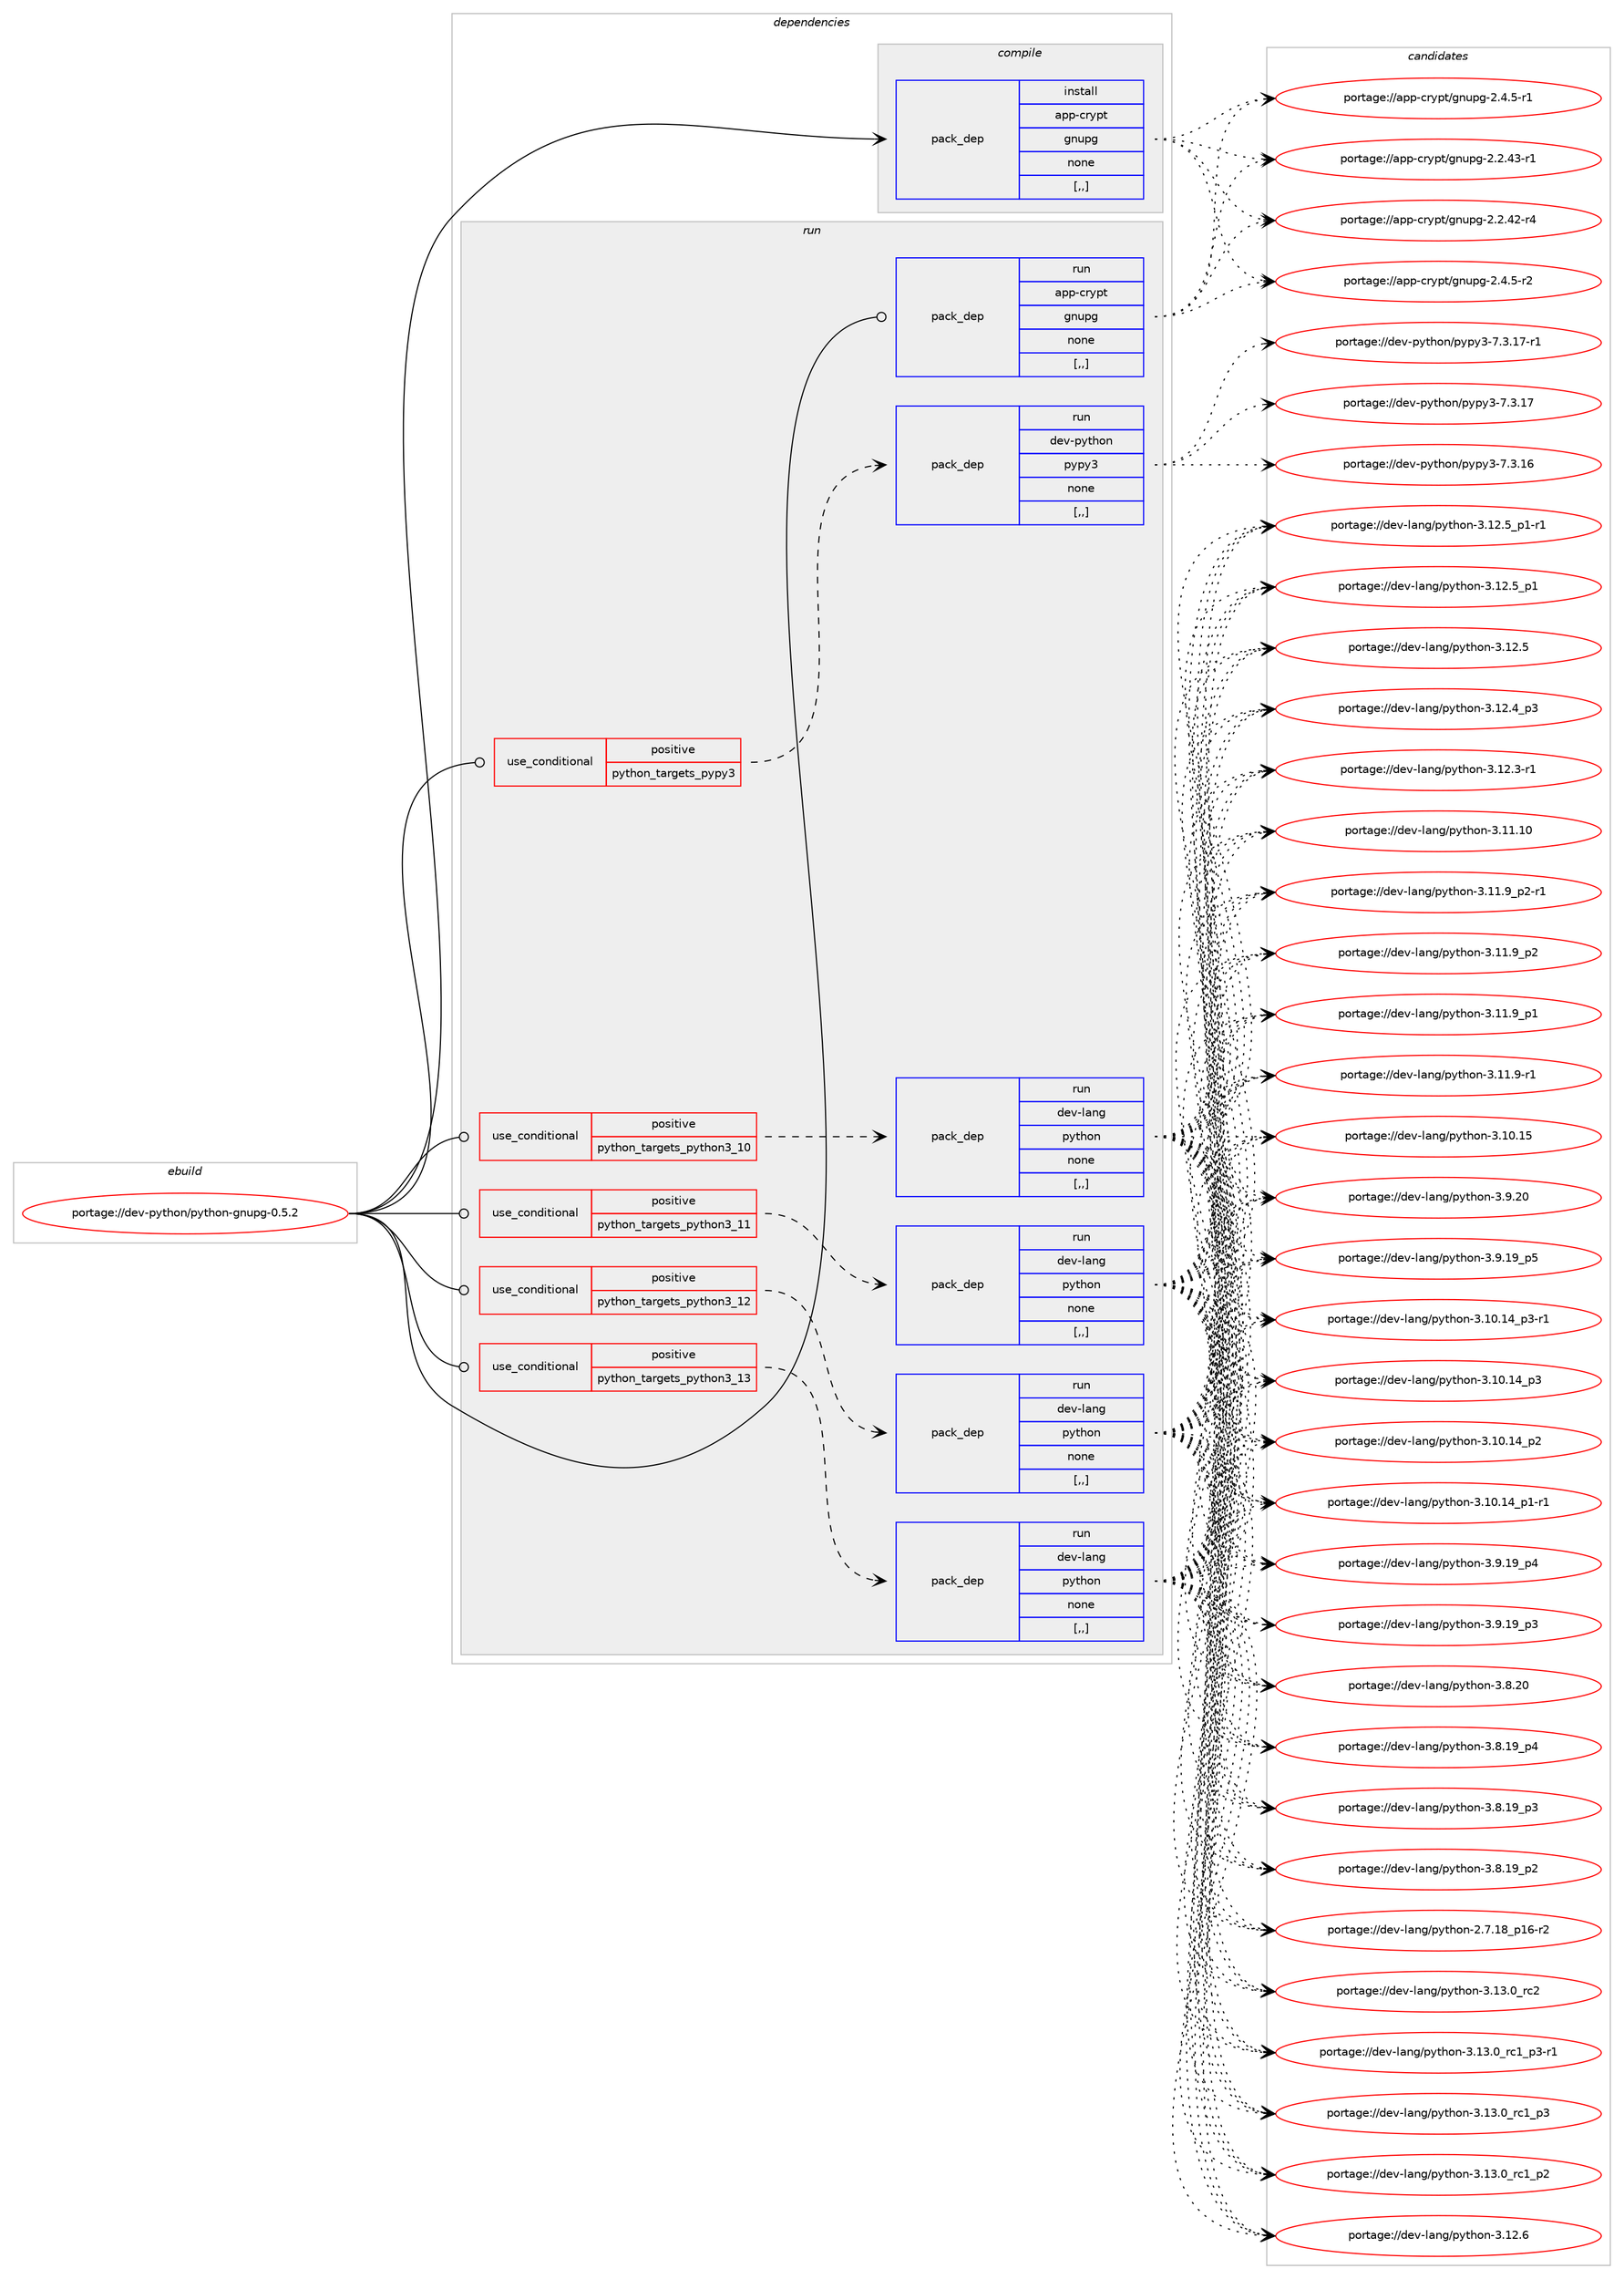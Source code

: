 digraph prolog {

# *************
# Graph options
# *************

newrank=true;
concentrate=true;
compound=true;
graph [rankdir=LR,fontname=Helvetica,fontsize=10,ranksep=1.5];#, ranksep=2.5, nodesep=0.2];
edge  [arrowhead=vee];
node  [fontname=Helvetica,fontsize=10];

# **********
# The ebuild
# **********

subgraph cluster_leftcol {
color=gray;
label=<<i>ebuild</i>>;
id [label="portage://dev-python/python-gnupg-0.5.2", color=red, width=4, href="../dev-python/python-gnupg-0.5.2.svg"];
}

# ****************
# The dependencies
# ****************

subgraph cluster_midcol {
color=gray;
label=<<i>dependencies</i>>;
subgraph cluster_compile {
fillcolor="#eeeeee";
style=filled;
label=<<i>compile</i>>;
subgraph pack481406 {
dependency655114 [label=<<TABLE BORDER="0" CELLBORDER="1" CELLSPACING="0" CELLPADDING="4" WIDTH="220"><TR><TD ROWSPAN="6" CELLPADDING="30">pack_dep</TD></TR><TR><TD WIDTH="110">install</TD></TR><TR><TD>app-crypt</TD></TR><TR><TD>gnupg</TD></TR><TR><TD>none</TD></TR><TR><TD>[,,]</TD></TR></TABLE>>, shape=none, color=blue];
}
id:e -> dependency655114:w [weight=20,style="solid",arrowhead="vee"];
}
subgraph cluster_compileandrun {
fillcolor="#eeeeee";
style=filled;
label=<<i>compile and run</i>>;
}
subgraph cluster_run {
fillcolor="#eeeeee";
style=filled;
label=<<i>run</i>>;
subgraph cond168850 {
dependency655115 [label=<<TABLE BORDER="0" CELLBORDER="1" CELLSPACING="0" CELLPADDING="4"><TR><TD ROWSPAN="3" CELLPADDING="10">use_conditional</TD></TR><TR><TD>positive</TD></TR><TR><TD>python_targets_pypy3</TD></TR></TABLE>>, shape=none, color=red];
subgraph pack481407 {
dependency655116 [label=<<TABLE BORDER="0" CELLBORDER="1" CELLSPACING="0" CELLPADDING="4" WIDTH="220"><TR><TD ROWSPAN="6" CELLPADDING="30">pack_dep</TD></TR><TR><TD WIDTH="110">run</TD></TR><TR><TD>dev-python</TD></TR><TR><TD>pypy3</TD></TR><TR><TD>none</TD></TR><TR><TD>[,,]</TD></TR></TABLE>>, shape=none, color=blue];
}
dependency655115:e -> dependency655116:w [weight=20,style="dashed",arrowhead="vee"];
}
id:e -> dependency655115:w [weight=20,style="solid",arrowhead="odot"];
subgraph cond168851 {
dependency655117 [label=<<TABLE BORDER="0" CELLBORDER="1" CELLSPACING="0" CELLPADDING="4"><TR><TD ROWSPAN="3" CELLPADDING="10">use_conditional</TD></TR><TR><TD>positive</TD></TR><TR><TD>python_targets_python3_10</TD></TR></TABLE>>, shape=none, color=red];
subgraph pack481408 {
dependency655118 [label=<<TABLE BORDER="0" CELLBORDER="1" CELLSPACING="0" CELLPADDING="4" WIDTH="220"><TR><TD ROWSPAN="6" CELLPADDING="30">pack_dep</TD></TR><TR><TD WIDTH="110">run</TD></TR><TR><TD>dev-lang</TD></TR><TR><TD>python</TD></TR><TR><TD>none</TD></TR><TR><TD>[,,]</TD></TR></TABLE>>, shape=none, color=blue];
}
dependency655117:e -> dependency655118:w [weight=20,style="dashed",arrowhead="vee"];
}
id:e -> dependency655117:w [weight=20,style="solid",arrowhead="odot"];
subgraph cond168852 {
dependency655119 [label=<<TABLE BORDER="0" CELLBORDER="1" CELLSPACING="0" CELLPADDING="4"><TR><TD ROWSPAN="3" CELLPADDING="10">use_conditional</TD></TR><TR><TD>positive</TD></TR><TR><TD>python_targets_python3_11</TD></TR></TABLE>>, shape=none, color=red];
subgraph pack481409 {
dependency655120 [label=<<TABLE BORDER="0" CELLBORDER="1" CELLSPACING="0" CELLPADDING="4" WIDTH="220"><TR><TD ROWSPAN="6" CELLPADDING="30">pack_dep</TD></TR><TR><TD WIDTH="110">run</TD></TR><TR><TD>dev-lang</TD></TR><TR><TD>python</TD></TR><TR><TD>none</TD></TR><TR><TD>[,,]</TD></TR></TABLE>>, shape=none, color=blue];
}
dependency655119:e -> dependency655120:w [weight=20,style="dashed",arrowhead="vee"];
}
id:e -> dependency655119:w [weight=20,style="solid",arrowhead="odot"];
subgraph cond168853 {
dependency655121 [label=<<TABLE BORDER="0" CELLBORDER="1" CELLSPACING="0" CELLPADDING="4"><TR><TD ROWSPAN="3" CELLPADDING="10">use_conditional</TD></TR><TR><TD>positive</TD></TR><TR><TD>python_targets_python3_12</TD></TR></TABLE>>, shape=none, color=red];
subgraph pack481410 {
dependency655122 [label=<<TABLE BORDER="0" CELLBORDER="1" CELLSPACING="0" CELLPADDING="4" WIDTH="220"><TR><TD ROWSPAN="6" CELLPADDING="30">pack_dep</TD></TR><TR><TD WIDTH="110">run</TD></TR><TR><TD>dev-lang</TD></TR><TR><TD>python</TD></TR><TR><TD>none</TD></TR><TR><TD>[,,]</TD></TR></TABLE>>, shape=none, color=blue];
}
dependency655121:e -> dependency655122:w [weight=20,style="dashed",arrowhead="vee"];
}
id:e -> dependency655121:w [weight=20,style="solid",arrowhead="odot"];
subgraph cond168854 {
dependency655123 [label=<<TABLE BORDER="0" CELLBORDER="1" CELLSPACING="0" CELLPADDING="4"><TR><TD ROWSPAN="3" CELLPADDING="10">use_conditional</TD></TR><TR><TD>positive</TD></TR><TR><TD>python_targets_python3_13</TD></TR></TABLE>>, shape=none, color=red];
subgraph pack481411 {
dependency655124 [label=<<TABLE BORDER="0" CELLBORDER="1" CELLSPACING="0" CELLPADDING="4" WIDTH="220"><TR><TD ROWSPAN="6" CELLPADDING="30">pack_dep</TD></TR><TR><TD WIDTH="110">run</TD></TR><TR><TD>dev-lang</TD></TR><TR><TD>python</TD></TR><TR><TD>none</TD></TR><TR><TD>[,,]</TD></TR></TABLE>>, shape=none, color=blue];
}
dependency655123:e -> dependency655124:w [weight=20,style="dashed",arrowhead="vee"];
}
id:e -> dependency655123:w [weight=20,style="solid",arrowhead="odot"];
subgraph pack481412 {
dependency655125 [label=<<TABLE BORDER="0" CELLBORDER="1" CELLSPACING="0" CELLPADDING="4" WIDTH="220"><TR><TD ROWSPAN="6" CELLPADDING="30">pack_dep</TD></TR><TR><TD WIDTH="110">run</TD></TR><TR><TD>app-crypt</TD></TR><TR><TD>gnupg</TD></TR><TR><TD>none</TD></TR><TR><TD>[,,]</TD></TR></TABLE>>, shape=none, color=blue];
}
id:e -> dependency655125:w [weight=20,style="solid",arrowhead="odot"];
}
}

# **************
# The candidates
# **************

subgraph cluster_choices {
rank=same;
color=gray;
label=<<i>candidates</i>>;

subgraph choice481406 {
color=black;
nodesep=1;
choice971121124599114121112116471031101171121034550465246534511450 [label="portage://app-crypt/gnupg-2.4.5-r2", color=red, width=4,href="../app-crypt/gnupg-2.4.5-r2.svg"];
choice971121124599114121112116471031101171121034550465246534511449 [label="portage://app-crypt/gnupg-2.4.5-r1", color=red, width=4,href="../app-crypt/gnupg-2.4.5-r1.svg"];
choice97112112459911412111211647103110117112103455046504652514511449 [label="portage://app-crypt/gnupg-2.2.43-r1", color=red, width=4,href="../app-crypt/gnupg-2.2.43-r1.svg"];
choice97112112459911412111211647103110117112103455046504652504511452 [label="portage://app-crypt/gnupg-2.2.42-r4", color=red, width=4,href="../app-crypt/gnupg-2.2.42-r4.svg"];
dependency655114:e -> choice971121124599114121112116471031101171121034550465246534511450:w [style=dotted,weight="100"];
dependency655114:e -> choice971121124599114121112116471031101171121034550465246534511449:w [style=dotted,weight="100"];
dependency655114:e -> choice97112112459911412111211647103110117112103455046504652514511449:w [style=dotted,weight="100"];
dependency655114:e -> choice97112112459911412111211647103110117112103455046504652504511452:w [style=dotted,weight="100"];
}
subgraph choice481407 {
color=black;
nodesep=1;
choice100101118451121211161041111104711212111212151455546514649554511449 [label="portage://dev-python/pypy3-7.3.17-r1", color=red, width=4,href="../dev-python/pypy3-7.3.17-r1.svg"];
choice10010111845112121116104111110471121211121215145554651464955 [label="portage://dev-python/pypy3-7.3.17", color=red, width=4,href="../dev-python/pypy3-7.3.17.svg"];
choice10010111845112121116104111110471121211121215145554651464954 [label="portage://dev-python/pypy3-7.3.16", color=red, width=4,href="../dev-python/pypy3-7.3.16.svg"];
dependency655116:e -> choice100101118451121211161041111104711212111212151455546514649554511449:w [style=dotted,weight="100"];
dependency655116:e -> choice10010111845112121116104111110471121211121215145554651464955:w [style=dotted,weight="100"];
dependency655116:e -> choice10010111845112121116104111110471121211121215145554651464954:w [style=dotted,weight="100"];
}
subgraph choice481408 {
color=black;
nodesep=1;
choice10010111845108971101034711212111610411111045514649514648951149950 [label="portage://dev-lang/python-3.13.0_rc2", color=red, width=4,href="../dev-lang/python-3.13.0_rc2.svg"];
choice1001011184510897110103471121211161041111104551464951464895114994995112514511449 [label="portage://dev-lang/python-3.13.0_rc1_p3-r1", color=red, width=4,href="../dev-lang/python-3.13.0_rc1_p3-r1.svg"];
choice100101118451089711010347112121116104111110455146495146489511499499511251 [label="portage://dev-lang/python-3.13.0_rc1_p3", color=red, width=4,href="../dev-lang/python-3.13.0_rc1_p3.svg"];
choice100101118451089711010347112121116104111110455146495146489511499499511250 [label="portage://dev-lang/python-3.13.0_rc1_p2", color=red, width=4,href="../dev-lang/python-3.13.0_rc1_p2.svg"];
choice10010111845108971101034711212111610411111045514649504654 [label="portage://dev-lang/python-3.12.6", color=red, width=4,href="../dev-lang/python-3.12.6.svg"];
choice1001011184510897110103471121211161041111104551464950465395112494511449 [label="portage://dev-lang/python-3.12.5_p1-r1", color=red, width=4,href="../dev-lang/python-3.12.5_p1-r1.svg"];
choice100101118451089711010347112121116104111110455146495046539511249 [label="portage://dev-lang/python-3.12.5_p1", color=red, width=4,href="../dev-lang/python-3.12.5_p1.svg"];
choice10010111845108971101034711212111610411111045514649504653 [label="portage://dev-lang/python-3.12.5", color=red, width=4,href="../dev-lang/python-3.12.5.svg"];
choice100101118451089711010347112121116104111110455146495046529511251 [label="portage://dev-lang/python-3.12.4_p3", color=red, width=4,href="../dev-lang/python-3.12.4_p3.svg"];
choice100101118451089711010347112121116104111110455146495046514511449 [label="portage://dev-lang/python-3.12.3-r1", color=red, width=4,href="../dev-lang/python-3.12.3-r1.svg"];
choice1001011184510897110103471121211161041111104551464949464948 [label="portage://dev-lang/python-3.11.10", color=red, width=4,href="../dev-lang/python-3.11.10.svg"];
choice1001011184510897110103471121211161041111104551464949465795112504511449 [label="portage://dev-lang/python-3.11.9_p2-r1", color=red, width=4,href="../dev-lang/python-3.11.9_p2-r1.svg"];
choice100101118451089711010347112121116104111110455146494946579511250 [label="portage://dev-lang/python-3.11.9_p2", color=red, width=4,href="../dev-lang/python-3.11.9_p2.svg"];
choice100101118451089711010347112121116104111110455146494946579511249 [label="portage://dev-lang/python-3.11.9_p1", color=red, width=4,href="../dev-lang/python-3.11.9_p1.svg"];
choice100101118451089711010347112121116104111110455146494946574511449 [label="portage://dev-lang/python-3.11.9-r1", color=red, width=4,href="../dev-lang/python-3.11.9-r1.svg"];
choice1001011184510897110103471121211161041111104551464948464953 [label="portage://dev-lang/python-3.10.15", color=red, width=4,href="../dev-lang/python-3.10.15.svg"];
choice100101118451089711010347112121116104111110455146494846495295112514511449 [label="portage://dev-lang/python-3.10.14_p3-r1", color=red, width=4,href="../dev-lang/python-3.10.14_p3-r1.svg"];
choice10010111845108971101034711212111610411111045514649484649529511251 [label="portage://dev-lang/python-3.10.14_p3", color=red, width=4,href="../dev-lang/python-3.10.14_p3.svg"];
choice10010111845108971101034711212111610411111045514649484649529511250 [label="portage://dev-lang/python-3.10.14_p2", color=red, width=4,href="../dev-lang/python-3.10.14_p2.svg"];
choice100101118451089711010347112121116104111110455146494846495295112494511449 [label="portage://dev-lang/python-3.10.14_p1-r1", color=red, width=4,href="../dev-lang/python-3.10.14_p1-r1.svg"];
choice10010111845108971101034711212111610411111045514657465048 [label="portage://dev-lang/python-3.9.20", color=red, width=4,href="../dev-lang/python-3.9.20.svg"];
choice100101118451089711010347112121116104111110455146574649579511253 [label="portage://dev-lang/python-3.9.19_p5", color=red, width=4,href="../dev-lang/python-3.9.19_p5.svg"];
choice100101118451089711010347112121116104111110455146574649579511252 [label="portage://dev-lang/python-3.9.19_p4", color=red, width=4,href="../dev-lang/python-3.9.19_p4.svg"];
choice100101118451089711010347112121116104111110455146574649579511251 [label="portage://dev-lang/python-3.9.19_p3", color=red, width=4,href="../dev-lang/python-3.9.19_p3.svg"];
choice10010111845108971101034711212111610411111045514656465048 [label="portage://dev-lang/python-3.8.20", color=red, width=4,href="../dev-lang/python-3.8.20.svg"];
choice100101118451089711010347112121116104111110455146564649579511252 [label="portage://dev-lang/python-3.8.19_p4", color=red, width=4,href="../dev-lang/python-3.8.19_p4.svg"];
choice100101118451089711010347112121116104111110455146564649579511251 [label="portage://dev-lang/python-3.8.19_p3", color=red, width=4,href="../dev-lang/python-3.8.19_p3.svg"];
choice100101118451089711010347112121116104111110455146564649579511250 [label="portage://dev-lang/python-3.8.19_p2", color=red, width=4,href="../dev-lang/python-3.8.19_p2.svg"];
choice100101118451089711010347112121116104111110455046554649569511249544511450 [label="portage://dev-lang/python-2.7.18_p16-r2", color=red, width=4,href="../dev-lang/python-2.7.18_p16-r2.svg"];
dependency655118:e -> choice10010111845108971101034711212111610411111045514649514648951149950:w [style=dotted,weight="100"];
dependency655118:e -> choice1001011184510897110103471121211161041111104551464951464895114994995112514511449:w [style=dotted,weight="100"];
dependency655118:e -> choice100101118451089711010347112121116104111110455146495146489511499499511251:w [style=dotted,weight="100"];
dependency655118:e -> choice100101118451089711010347112121116104111110455146495146489511499499511250:w [style=dotted,weight="100"];
dependency655118:e -> choice10010111845108971101034711212111610411111045514649504654:w [style=dotted,weight="100"];
dependency655118:e -> choice1001011184510897110103471121211161041111104551464950465395112494511449:w [style=dotted,weight="100"];
dependency655118:e -> choice100101118451089711010347112121116104111110455146495046539511249:w [style=dotted,weight="100"];
dependency655118:e -> choice10010111845108971101034711212111610411111045514649504653:w [style=dotted,weight="100"];
dependency655118:e -> choice100101118451089711010347112121116104111110455146495046529511251:w [style=dotted,weight="100"];
dependency655118:e -> choice100101118451089711010347112121116104111110455146495046514511449:w [style=dotted,weight="100"];
dependency655118:e -> choice1001011184510897110103471121211161041111104551464949464948:w [style=dotted,weight="100"];
dependency655118:e -> choice1001011184510897110103471121211161041111104551464949465795112504511449:w [style=dotted,weight="100"];
dependency655118:e -> choice100101118451089711010347112121116104111110455146494946579511250:w [style=dotted,weight="100"];
dependency655118:e -> choice100101118451089711010347112121116104111110455146494946579511249:w [style=dotted,weight="100"];
dependency655118:e -> choice100101118451089711010347112121116104111110455146494946574511449:w [style=dotted,weight="100"];
dependency655118:e -> choice1001011184510897110103471121211161041111104551464948464953:w [style=dotted,weight="100"];
dependency655118:e -> choice100101118451089711010347112121116104111110455146494846495295112514511449:w [style=dotted,weight="100"];
dependency655118:e -> choice10010111845108971101034711212111610411111045514649484649529511251:w [style=dotted,weight="100"];
dependency655118:e -> choice10010111845108971101034711212111610411111045514649484649529511250:w [style=dotted,weight="100"];
dependency655118:e -> choice100101118451089711010347112121116104111110455146494846495295112494511449:w [style=dotted,weight="100"];
dependency655118:e -> choice10010111845108971101034711212111610411111045514657465048:w [style=dotted,weight="100"];
dependency655118:e -> choice100101118451089711010347112121116104111110455146574649579511253:w [style=dotted,weight="100"];
dependency655118:e -> choice100101118451089711010347112121116104111110455146574649579511252:w [style=dotted,weight="100"];
dependency655118:e -> choice100101118451089711010347112121116104111110455146574649579511251:w [style=dotted,weight="100"];
dependency655118:e -> choice10010111845108971101034711212111610411111045514656465048:w [style=dotted,weight="100"];
dependency655118:e -> choice100101118451089711010347112121116104111110455146564649579511252:w [style=dotted,weight="100"];
dependency655118:e -> choice100101118451089711010347112121116104111110455146564649579511251:w [style=dotted,weight="100"];
dependency655118:e -> choice100101118451089711010347112121116104111110455146564649579511250:w [style=dotted,weight="100"];
dependency655118:e -> choice100101118451089711010347112121116104111110455046554649569511249544511450:w [style=dotted,weight="100"];
}
subgraph choice481409 {
color=black;
nodesep=1;
choice10010111845108971101034711212111610411111045514649514648951149950 [label="portage://dev-lang/python-3.13.0_rc2", color=red, width=4,href="../dev-lang/python-3.13.0_rc2.svg"];
choice1001011184510897110103471121211161041111104551464951464895114994995112514511449 [label="portage://dev-lang/python-3.13.0_rc1_p3-r1", color=red, width=4,href="../dev-lang/python-3.13.0_rc1_p3-r1.svg"];
choice100101118451089711010347112121116104111110455146495146489511499499511251 [label="portage://dev-lang/python-3.13.0_rc1_p3", color=red, width=4,href="../dev-lang/python-3.13.0_rc1_p3.svg"];
choice100101118451089711010347112121116104111110455146495146489511499499511250 [label="portage://dev-lang/python-3.13.0_rc1_p2", color=red, width=4,href="../dev-lang/python-3.13.0_rc1_p2.svg"];
choice10010111845108971101034711212111610411111045514649504654 [label="portage://dev-lang/python-3.12.6", color=red, width=4,href="../dev-lang/python-3.12.6.svg"];
choice1001011184510897110103471121211161041111104551464950465395112494511449 [label="portage://dev-lang/python-3.12.5_p1-r1", color=red, width=4,href="../dev-lang/python-3.12.5_p1-r1.svg"];
choice100101118451089711010347112121116104111110455146495046539511249 [label="portage://dev-lang/python-3.12.5_p1", color=red, width=4,href="../dev-lang/python-3.12.5_p1.svg"];
choice10010111845108971101034711212111610411111045514649504653 [label="portage://dev-lang/python-3.12.5", color=red, width=4,href="../dev-lang/python-3.12.5.svg"];
choice100101118451089711010347112121116104111110455146495046529511251 [label="portage://dev-lang/python-3.12.4_p3", color=red, width=4,href="../dev-lang/python-3.12.4_p3.svg"];
choice100101118451089711010347112121116104111110455146495046514511449 [label="portage://dev-lang/python-3.12.3-r1", color=red, width=4,href="../dev-lang/python-3.12.3-r1.svg"];
choice1001011184510897110103471121211161041111104551464949464948 [label="portage://dev-lang/python-3.11.10", color=red, width=4,href="../dev-lang/python-3.11.10.svg"];
choice1001011184510897110103471121211161041111104551464949465795112504511449 [label="portage://dev-lang/python-3.11.9_p2-r1", color=red, width=4,href="../dev-lang/python-3.11.9_p2-r1.svg"];
choice100101118451089711010347112121116104111110455146494946579511250 [label="portage://dev-lang/python-3.11.9_p2", color=red, width=4,href="../dev-lang/python-3.11.9_p2.svg"];
choice100101118451089711010347112121116104111110455146494946579511249 [label="portage://dev-lang/python-3.11.9_p1", color=red, width=4,href="../dev-lang/python-3.11.9_p1.svg"];
choice100101118451089711010347112121116104111110455146494946574511449 [label="portage://dev-lang/python-3.11.9-r1", color=red, width=4,href="../dev-lang/python-3.11.9-r1.svg"];
choice1001011184510897110103471121211161041111104551464948464953 [label="portage://dev-lang/python-3.10.15", color=red, width=4,href="../dev-lang/python-3.10.15.svg"];
choice100101118451089711010347112121116104111110455146494846495295112514511449 [label="portage://dev-lang/python-3.10.14_p3-r1", color=red, width=4,href="../dev-lang/python-3.10.14_p3-r1.svg"];
choice10010111845108971101034711212111610411111045514649484649529511251 [label="portage://dev-lang/python-3.10.14_p3", color=red, width=4,href="../dev-lang/python-3.10.14_p3.svg"];
choice10010111845108971101034711212111610411111045514649484649529511250 [label="portage://dev-lang/python-3.10.14_p2", color=red, width=4,href="../dev-lang/python-3.10.14_p2.svg"];
choice100101118451089711010347112121116104111110455146494846495295112494511449 [label="portage://dev-lang/python-3.10.14_p1-r1", color=red, width=4,href="../dev-lang/python-3.10.14_p1-r1.svg"];
choice10010111845108971101034711212111610411111045514657465048 [label="portage://dev-lang/python-3.9.20", color=red, width=4,href="../dev-lang/python-3.9.20.svg"];
choice100101118451089711010347112121116104111110455146574649579511253 [label="portage://dev-lang/python-3.9.19_p5", color=red, width=4,href="../dev-lang/python-3.9.19_p5.svg"];
choice100101118451089711010347112121116104111110455146574649579511252 [label="portage://dev-lang/python-3.9.19_p4", color=red, width=4,href="../dev-lang/python-3.9.19_p4.svg"];
choice100101118451089711010347112121116104111110455146574649579511251 [label="portage://dev-lang/python-3.9.19_p3", color=red, width=4,href="../dev-lang/python-3.9.19_p3.svg"];
choice10010111845108971101034711212111610411111045514656465048 [label="portage://dev-lang/python-3.8.20", color=red, width=4,href="../dev-lang/python-3.8.20.svg"];
choice100101118451089711010347112121116104111110455146564649579511252 [label="portage://dev-lang/python-3.8.19_p4", color=red, width=4,href="../dev-lang/python-3.8.19_p4.svg"];
choice100101118451089711010347112121116104111110455146564649579511251 [label="portage://dev-lang/python-3.8.19_p3", color=red, width=4,href="../dev-lang/python-3.8.19_p3.svg"];
choice100101118451089711010347112121116104111110455146564649579511250 [label="portage://dev-lang/python-3.8.19_p2", color=red, width=4,href="../dev-lang/python-3.8.19_p2.svg"];
choice100101118451089711010347112121116104111110455046554649569511249544511450 [label="portage://dev-lang/python-2.7.18_p16-r2", color=red, width=4,href="../dev-lang/python-2.7.18_p16-r2.svg"];
dependency655120:e -> choice10010111845108971101034711212111610411111045514649514648951149950:w [style=dotted,weight="100"];
dependency655120:e -> choice1001011184510897110103471121211161041111104551464951464895114994995112514511449:w [style=dotted,weight="100"];
dependency655120:e -> choice100101118451089711010347112121116104111110455146495146489511499499511251:w [style=dotted,weight="100"];
dependency655120:e -> choice100101118451089711010347112121116104111110455146495146489511499499511250:w [style=dotted,weight="100"];
dependency655120:e -> choice10010111845108971101034711212111610411111045514649504654:w [style=dotted,weight="100"];
dependency655120:e -> choice1001011184510897110103471121211161041111104551464950465395112494511449:w [style=dotted,weight="100"];
dependency655120:e -> choice100101118451089711010347112121116104111110455146495046539511249:w [style=dotted,weight="100"];
dependency655120:e -> choice10010111845108971101034711212111610411111045514649504653:w [style=dotted,weight="100"];
dependency655120:e -> choice100101118451089711010347112121116104111110455146495046529511251:w [style=dotted,weight="100"];
dependency655120:e -> choice100101118451089711010347112121116104111110455146495046514511449:w [style=dotted,weight="100"];
dependency655120:e -> choice1001011184510897110103471121211161041111104551464949464948:w [style=dotted,weight="100"];
dependency655120:e -> choice1001011184510897110103471121211161041111104551464949465795112504511449:w [style=dotted,weight="100"];
dependency655120:e -> choice100101118451089711010347112121116104111110455146494946579511250:w [style=dotted,weight="100"];
dependency655120:e -> choice100101118451089711010347112121116104111110455146494946579511249:w [style=dotted,weight="100"];
dependency655120:e -> choice100101118451089711010347112121116104111110455146494946574511449:w [style=dotted,weight="100"];
dependency655120:e -> choice1001011184510897110103471121211161041111104551464948464953:w [style=dotted,weight="100"];
dependency655120:e -> choice100101118451089711010347112121116104111110455146494846495295112514511449:w [style=dotted,weight="100"];
dependency655120:e -> choice10010111845108971101034711212111610411111045514649484649529511251:w [style=dotted,weight="100"];
dependency655120:e -> choice10010111845108971101034711212111610411111045514649484649529511250:w [style=dotted,weight="100"];
dependency655120:e -> choice100101118451089711010347112121116104111110455146494846495295112494511449:w [style=dotted,weight="100"];
dependency655120:e -> choice10010111845108971101034711212111610411111045514657465048:w [style=dotted,weight="100"];
dependency655120:e -> choice100101118451089711010347112121116104111110455146574649579511253:w [style=dotted,weight="100"];
dependency655120:e -> choice100101118451089711010347112121116104111110455146574649579511252:w [style=dotted,weight="100"];
dependency655120:e -> choice100101118451089711010347112121116104111110455146574649579511251:w [style=dotted,weight="100"];
dependency655120:e -> choice10010111845108971101034711212111610411111045514656465048:w [style=dotted,weight="100"];
dependency655120:e -> choice100101118451089711010347112121116104111110455146564649579511252:w [style=dotted,weight="100"];
dependency655120:e -> choice100101118451089711010347112121116104111110455146564649579511251:w [style=dotted,weight="100"];
dependency655120:e -> choice100101118451089711010347112121116104111110455146564649579511250:w [style=dotted,weight="100"];
dependency655120:e -> choice100101118451089711010347112121116104111110455046554649569511249544511450:w [style=dotted,weight="100"];
}
subgraph choice481410 {
color=black;
nodesep=1;
choice10010111845108971101034711212111610411111045514649514648951149950 [label="portage://dev-lang/python-3.13.0_rc2", color=red, width=4,href="../dev-lang/python-3.13.0_rc2.svg"];
choice1001011184510897110103471121211161041111104551464951464895114994995112514511449 [label="portage://dev-lang/python-3.13.0_rc1_p3-r1", color=red, width=4,href="../dev-lang/python-3.13.0_rc1_p3-r1.svg"];
choice100101118451089711010347112121116104111110455146495146489511499499511251 [label="portage://dev-lang/python-3.13.0_rc1_p3", color=red, width=4,href="../dev-lang/python-3.13.0_rc1_p3.svg"];
choice100101118451089711010347112121116104111110455146495146489511499499511250 [label="portage://dev-lang/python-3.13.0_rc1_p2", color=red, width=4,href="../dev-lang/python-3.13.0_rc1_p2.svg"];
choice10010111845108971101034711212111610411111045514649504654 [label="portage://dev-lang/python-3.12.6", color=red, width=4,href="../dev-lang/python-3.12.6.svg"];
choice1001011184510897110103471121211161041111104551464950465395112494511449 [label="portage://dev-lang/python-3.12.5_p1-r1", color=red, width=4,href="../dev-lang/python-3.12.5_p1-r1.svg"];
choice100101118451089711010347112121116104111110455146495046539511249 [label="portage://dev-lang/python-3.12.5_p1", color=red, width=4,href="../dev-lang/python-3.12.5_p1.svg"];
choice10010111845108971101034711212111610411111045514649504653 [label="portage://dev-lang/python-3.12.5", color=red, width=4,href="../dev-lang/python-3.12.5.svg"];
choice100101118451089711010347112121116104111110455146495046529511251 [label="portage://dev-lang/python-3.12.4_p3", color=red, width=4,href="../dev-lang/python-3.12.4_p3.svg"];
choice100101118451089711010347112121116104111110455146495046514511449 [label="portage://dev-lang/python-3.12.3-r1", color=red, width=4,href="../dev-lang/python-3.12.3-r1.svg"];
choice1001011184510897110103471121211161041111104551464949464948 [label="portage://dev-lang/python-3.11.10", color=red, width=4,href="../dev-lang/python-3.11.10.svg"];
choice1001011184510897110103471121211161041111104551464949465795112504511449 [label="portage://dev-lang/python-3.11.9_p2-r1", color=red, width=4,href="../dev-lang/python-3.11.9_p2-r1.svg"];
choice100101118451089711010347112121116104111110455146494946579511250 [label="portage://dev-lang/python-3.11.9_p2", color=red, width=4,href="../dev-lang/python-3.11.9_p2.svg"];
choice100101118451089711010347112121116104111110455146494946579511249 [label="portage://dev-lang/python-3.11.9_p1", color=red, width=4,href="../dev-lang/python-3.11.9_p1.svg"];
choice100101118451089711010347112121116104111110455146494946574511449 [label="portage://dev-lang/python-3.11.9-r1", color=red, width=4,href="../dev-lang/python-3.11.9-r1.svg"];
choice1001011184510897110103471121211161041111104551464948464953 [label="portage://dev-lang/python-3.10.15", color=red, width=4,href="../dev-lang/python-3.10.15.svg"];
choice100101118451089711010347112121116104111110455146494846495295112514511449 [label="portage://dev-lang/python-3.10.14_p3-r1", color=red, width=4,href="../dev-lang/python-3.10.14_p3-r1.svg"];
choice10010111845108971101034711212111610411111045514649484649529511251 [label="portage://dev-lang/python-3.10.14_p3", color=red, width=4,href="../dev-lang/python-3.10.14_p3.svg"];
choice10010111845108971101034711212111610411111045514649484649529511250 [label="portage://dev-lang/python-3.10.14_p2", color=red, width=4,href="../dev-lang/python-3.10.14_p2.svg"];
choice100101118451089711010347112121116104111110455146494846495295112494511449 [label="portage://dev-lang/python-3.10.14_p1-r1", color=red, width=4,href="../dev-lang/python-3.10.14_p1-r1.svg"];
choice10010111845108971101034711212111610411111045514657465048 [label="portage://dev-lang/python-3.9.20", color=red, width=4,href="../dev-lang/python-3.9.20.svg"];
choice100101118451089711010347112121116104111110455146574649579511253 [label="portage://dev-lang/python-3.9.19_p5", color=red, width=4,href="../dev-lang/python-3.9.19_p5.svg"];
choice100101118451089711010347112121116104111110455146574649579511252 [label="portage://dev-lang/python-3.9.19_p4", color=red, width=4,href="../dev-lang/python-3.9.19_p4.svg"];
choice100101118451089711010347112121116104111110455146574649579511251 [label="portage://dev-lang/python-3.9.19_p3", color=red, width=4,href="../dev-lang/python-3.9.19_p3.svg"];
choice10010111845108971101034711212111610411111045514656465048 [label="portage://dev-lang/python-3.8.20", color=red, width=4,href="../dev-lang/python-3.8.20.svg"];
choice100101118451089711010347112121116104111110455146564649579511252 [label="portage://dev-lang/python-3.8.19_p4", color=red, width=4,href="../dev-lang/python-3.8.19_p4.svg"];
choice100101118451089711010347112121116104111110455146564649579511251 [label="portage://dev-lang/python-3.8.19_p3", color=red, width=4,href="../dev-lang/python-3.8.19_p3.svg"];
choice100101118451089711010347112121116104111110455146564649579511250 [label="portage://dev-lang/python-3.8.19_p2", color=red, width=4,href="../dev-lang/python-3.8.19_p2.svg"];
choice100101118451089711010347112121116104111110455046554649569511249544511450 [label="portage://dev-lang/python-2.7.18_p16-r2", color=red, width=4,href="../dev-lang/python-2.7.18_p16-r2.svg"];
dependency655122:e -> choice10010111845108971101034711212111610411111045514649514648951149950:w [style=dotted,weight="100"];
dependency655122:e -> choice1001011184510897110103471121211161041111104551464951464895114994995112514511449:w [style=dotted,weight="100"];
dependency655122:e -> choice100101118451089711010347112121116104111110455146495146489511499499511251:w [style=dotted,weight="100"];
dependency655122:e -> choice100101118451089711010347112121116104111110455146495146489511499499511250:w [style=dotted,weight="100"];
dependency655122:e -> choice10010111845108971101034711212111610411111045514649504654:w [style=dotted,weight="100"];
dependency655122:e -> choice1001011184510897110103471121211161041111104551464950465395112494511449:w [style=dotted,weight="100"];
dependency655122:e -> choice100101118451089711010347112121116104111110455146495046539511249:w [style=dotted,weight="100"];
dependency655122:e -> choice10010111845108971101034711212111610411111045514649504653:w [style=dotted,weight="100"];
dependency655122:e -> choice100101118451089711010347112121116104111110455146495046529511251:w [style=dotted,weight="100"];
dependency655122:e -> choice100101118451089711010347112121116104111110455146495046514511449:w [style=dotted,weight="100"];
dependency655122:e -> choice1001011184510897110103471121211161041111104551464949464948:w [style=dotted,weight="100"];
dependency655122:e -> choice1001011184510897110103471121211161041111104551464949465795112504511449:w [style=dotted,weight="100"];
dependency655122:e -> choice100101118451089711010347112121116104111110455146494946579511250:w [style=dotted,weight="100"];
dependency655122:e -> choice100101118451089711010347112121116104111110455146494946579511249:w [style=dotted,weight="100"];
dependency655122:e -> choice100101118451089711010347112121116104111110455146494946574511449:w [style=dotted,weight="100"];
dependency655122:e -> choice1001011184510897110103471121211161041111104551464948464953:w [style=dotted,weight="100"];
dependency655122:e -> choice100101118451089711010347112121116104111110455146494846495295112514511449:w [style=dotted,weight="100"];
dependency655122:e -> choice10010111845108971101034711212111610411111045514649484649529511251:w [style=dotted,weight="100"];
dependency655122:e -> choice10010111845108971101034711212111610411111045514649484649529511250:w [style=dotted,weight="100"];
dependency655122:e -> choice100101118451089711010347112121116104111110455146494846495295112494511449:w [style=dotted,weight="100"];
dependency655122:e -> choice10010111845108971101034711212111610411111045514657465048:w [style=dotted,weight="100"];
dependency655122:e -> choice100101118451089711010347112121116104111110455146574649579511253:w [style=dotted,weight="100"];
dependency655122:e -> choice100101118451089711010347112121116104111110455146574649579511252:w [style=dotted,weight="100"];
dependency655122:e -> choice100101118451089711010347112121116104111110455146574649579511251:w [style=dotted,weight="100"];
dependency655122:e -> choice10010111845108971101034711212111610411111045514656465048:w [style=dotted,weight="100"];
dependency655122:e -> choice100101118451089711010347112121116104111110455146564649579511252:w [style=dotted,weight="100"];
dependency655122:e -> choice100101118451089711010347112121116104111110455146564649579511251:w [style=dotted,weight="100"];
dependency655122:e -> choice100101118451089711010347112121116104111110455146564649579511250:w [style=dotted,weight="100"];
dependency655122:e -> choice100101118451089711010347112121116104111110455046554649569511249544511450:w [style=dotted,weight="100"];
}
subgraph choice481411 {
color=black;
nodesep=1;
choice10010111845108971101034711212111610411111045514649514648951149950 [label="portage://dev-lang/python-3.13.0_rc2", color=red, width=4,href="../dev-lang/python-3.13.0_rc2.svg"];
choice1001011184510897110103471121211161041111104551464951464895114994995112514511449 [label="portage://dev-lang/python-3.13.0_rc1_p3-r1", color=red, width=4,href="../dev-lang/python-3.13.0_rc1_p3-r1.svg"];
choice100101118451089711010347112121116104111110455146495146489511499499511251 [label="portage://dev-lang/python-3.13.0_rc1_p3", color=red, width=4,href="../dev-lang/python-3.13.0_rc1_p3.svg"];
choice100101118451089711010347112121116104111110455146495146489511499499511250 [label="portage://dev-lang/python-3.13.0_rc1_p2", color=red, width=4,href="../dev-lang/python-3.13.0_rc1_p2.svg"];
choice10010111845108971101034711212111610411111045514649504654 [label="portage://dev-lang/python-3.12.6", color=red, width=4,href="../dev-lang/python-3.12.6.svg"];
choice1001011184510897110103471121211161041111104551464950465395112494511449 [label="portage://dev-lang/python-3.12.5_p1-r1", color=red, width=4,href="../dev-lang/python-3.12.5_p1-r1.svg"];
choice100101118451089711010347112121116104111110455146495046539511249 [label="portage://dev-lang/python-3.12.5_p1", color=red, width=4,href="../dev-lang/python-3.12.5_p1.svg"];
choice10010111845108971101034711212111610411111045514649504653 [label="portage://dev-lang/python-3.12.5", color=red, width=4,href="../dev-lang/python-3.12.5.svg"];
choice100101118451089711010347112121116104111110455146495046529511251 [label="portage://dev-lang/python-3.12.4_p3", color=red, width=4,href="../dev-lang/python-3.12.4_p3.svg"];
choice100101118451089711010347112121116104111110455146495046514511449 [label="portage://dev-lang/python-3.12.3-r1", color=red, width=4,href="../dev-lang/python-3.12.3-r1.svg"];
choice1001011184510897110103471121211161041111104551464949464948 [label="portage://dev-lang/python-3.11.10", color=red, width=4,href="../dev-lang/python-3.11.10.svg"];
choice1001011184510897110103471121211161041111104551464949465795112504511449 [label="portage://dev-lang/python-3.11.9_p2-r1", color=red, width=4,href="../dev-lang/python-3.11.9_p2-r1.svg"];
choice100101118451089711010347112121116104111110455146494946579511250 [label="portage://dev-lang/python-3.11.9_p2", color=red, width=4,href="../dev-lang/python-3.11.9_p2.svg"];
choice100101118451089711010347112121116104111110455146494946579511249 [label="portage://dev-lang/python-3.11.9_p1", color=red, width=4,href="../dev-lang/python-3.11.9_p1.svg"];
choice100101118451089711010347112121116104111110455146494946574511449 [label="portage://dev-lang/python-3.11.9-r1", color=red, width=4,href="../dev-lang/python-3.11.9-r1.svg"];
choice1001011184510897110103471121211161041111104551464948464953 [label="portage://dev-lang/python-3.10.15", color=red, width=4,href="../dev-lang/python-3.10.15.svg"];
choice100101118451089711010347112121116104111110455146494846495295112514511449 [label="portage://dev-lang/python-3.10.14_p3-r1", color=red, width=4,href="../dev-lang/python-3.10.14_p3-r1.svg"];
choice10010111845108971101034711212111610411111045514649484649529511251 [label="portage://dev-lang/python-3.10.14_p3", color=red, width=4,href="../dev-lang/python-3.10.14_p3.svg"];
choice10010111845108971101034711212111610411111045514649484649529511250 [label="portage://dev-lang/python-3.10.14_p2", color=red, width=4,href="../dev-lang/python-3.10.14_p2.svg"];
choice100101118451089711010347112121116104111110455146494846495295112494511449 [label="portage://dev-lang/python-3.10.14_p1-r1", color=red, width=4,href="../dev-lang/python-3.10.14_p1-r1.svg"];
choice10010111845108971101034711212111610411111045514657465048 [label="portage://dev-lang/python-3.9.20", color=red, width=4,href="../dev-lang/python-3.9.20.svg"];
choice100101118451089711010347112121116104111110455146574649579511253 [label="portage://dev-lang/python-3.9.19_p5", color=red, width=4,href="../dev-lang/python-3.9.19_p5.svg"];
choice100101118451089711010347112121116104111110455146574649579511252 [label="portage://dev-lang/python-3.9.19_p4", color=red, width=4,href="../dev-lang/python-3.9.19_p4.svg"];
choice100101118451089711010347112121116104111110455146574649579511251 [label="portage://dev-lang/python-3.9.19_p3", color=red, width=4,href="../dev-lang/python-3.9.19_p3.svg"];
choice10010111845108971101034711212111610411111045514656465048 [label="portage://dev-lang/python-3.8.20", color=red, width=4,href="../dev-lang/python-3.8.20.svg"];
choice100101118451089711010347112121116104111110455146564649579511252 [label="portage://dev-lang/python-3.8.19_p4", color=red, width=4,href="../dev-lang/python-3.8.19_p4.svg"];
choice100101118451089711010347112121116104111110455146564649579511251 [label="portage://dev-lang/python-3.8.19_p3", color=red, width=4,href="../dev-lang/python-3.8.19_p3.svg"];
choice100101118451089711010347112121116104111110455146564649579511250 [label="portage://dev-lang/python-3.8.19_p2", color=red, width=4,href="../dev-lang/python-3.8.19_p2.svg"];
choice100101118451089711010347112121116104111110455046554649569511249544511450 [label="portage://dev-lang/python-2.7.18_p16-r2", color=red, width=4,href="../dev-lang/python-2.7.18_p16-r2.svg"];
dependency655124:e -> choice10010111845108971101034711212111610411111045514649514648951149950:w [style=dotted,weight="100"];
dependency655124:e -> choice1001011184510897110103471121211161041111104551464951464895114994995112514511449:w [style=dotted,weight="100"];
dependency655124:e -> choice100101118451089711010347112121116104111110455146495146489511499499511251:w [style=dotted,weight="100"];
dependency655124:e -> choice100101118451089711010347112121116104111110455146495146489511499499511250:w [style=dotted,weight="100"];
dependency655124:e -> choice10010111845108971101034711212111610411111045514649504654:w [style=dotted,weight="100"];
dependency655124:e -> choice1001011184510897110103471121211161041111104551464950465395112494511449:w [style=dotted,weight="100"];
dependency655124:e -> choice100101118451089711010347112121116104111110455146495046539511249:w [style=dotted,weight="100"];
dependency655124:e -> choice10010111845108971101034711212111610411111045514649504653:w [style=dotted,weight="100"];
dependency655124:e -> choice100101118451089711010347112121116104111110455146495046529511251:w [style=dotted,weight="100"];
dependency655124:e -> choice100101118451089711010347112121116104111110455146495046514511449:w [style=dotted,weight="100"];
dependency655124:e -> choice1001011184510897110103471121211161041111104551464949464948:w [style=dotted,weight="100"];
dependency655124:e -> choice1001011184510897110103471121211161041111104551464949465795112504511449:w [style=dotted,weight="100"];
dependency655124:e -> choice100101118451089711010347112121116104111110455146494946579511250:w [style=dotted,weight="100"];
dependency655124:e -> choice100101118451089711010347112121116104111110455146494946579511249:w [style=dotted,weight="100"];
dependency655124:e -> choice100101118451089711010347112121116104111110455146494946574511449:w [style=dotted,weight="100"];
dependency655124:e -> choice1001011184510897110103471121211161041111104551464948464953:w [style=dotted,weight="100"];
dependency655124:e -> choice100101118451089711010347112121116104111110455146494846495295112514511449:w [style=dotted,weight="100"];
dependency655124:e -> choice10010111845108971101034711212111610411111045514649484649529511251:w [style=dotted,weight="100"];
dependency655124:e -> choice10010111845108971101034711212111610411111045514649484649529511250:w [style=dotted,weight="100"];
dependency655124:e -> choice100101118451089711010347112121116104111110455146494846495295112494511449:w [style=dotted,weight="100"];
dependency655124:e -> choice10010111845108971101034711212111610411111045514657465048:w [style=dotted,weight="100"];
dependency655124:e -> choice100101118451089711010347112121116104111110455146574649579511253:w [style=dotted,weight="100"];
dependency655124:e -> choice100101118451089711010347112121116104111110455146574649579511252:w [style=dotted,weight="100"];
dependency655124:e -> choice100101118451089711010347112121116104111110455146574649579511251:w [style=dotted,weight="100"];
dependency655124:e -> choice10010111845108971101034711212111610411111045514656465048:w [style=dotted,weight="100"];
dependency655124:e -> choice100101118451089711010347112121116104111110455146564649579511252:w [style=dotted,weight="100"];
dependency655124:e -> choice100101118451089711010347112121116104111110455146564649579511251:w [style=dotted,weight="100"];
dependency655124:e -> choice100101118451089711010347112121116104111110455146564649579511250:w [style=dotted,weight="100"];
dependency655124:e -> choice100101118451089711010347112121116104111110455046554649569511249544511450:w [style=dotted,weight="100"];
}
subgraph choice481412 {
color=black;
nodesep=1;
choice971121124599114121112116471031101171121034550465246534511450 [label="portage://app-crypt/gnupg-2.4.5-r2", color=red, width=4,href="../app-crypt/gnupg-2.4.5-r2.svg"];
choice971121124599114121112116471031101171121034550465246534511449 [label="portage://app-crypt/gnupg-2.4.5-r1", color=red, width=4,href="../app-crypt/gnupg-2.4.5-r1.svg"];
choice97112112459911412111211647103110117112103455046504652514511449 [label="portage://app-crypt/gnupg-2.2.43-r1", color=red, width=4,href="../app-crypt/gnupg-2.2.43-r1.svg"];
choice97112112459911412111211647103110117112103455046504652504511452 [label="portage://app-crypt/gnupg-2.2.42-r4", color=red, width=4,href="../app-crypt/gnupg-2.2.42-r4.svg"];
dependency655125:e -> choice971121124599114121112116471031101171121034550465246534511450:w [style=dotted,weight="100"];
dependency655125:e -> choice971121124599114121112116471031101171121034550465246534511449:w [style=dotted,weight="100"];
dependency655125:e -> choice97112112459911412111211647103110117112103455046504652514511449:w [style=dotted,weight="100"];
dependency655125:e -> choice97112112459911412111211647103110117112103455046504652504511452:w [style=dotted,weight="100"];
}
}

}
